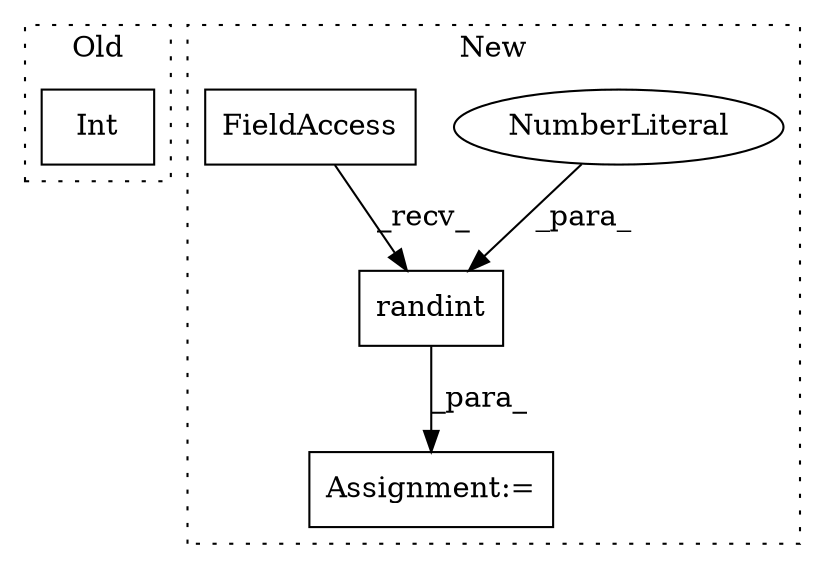 digraph G {
subgraph cluster0 {
1 [label="Int" a="32" s="4032,4055" l="4,1" shape="box"];
label = "Old";
style="dotted";
}
subgraph cluster1 {
2 [label="randint" a="32" s="6509,6533" l="8,1" shape="box"];
3 [label="NumberLiteral" a="34" s="6517" l="1" shape="ellipse"];
4 [label="FieldAccess" a="22" s="6496" l="12" shape="box"];
5 [label="Assignment:=" a="7" s="6480" l="16" shape="box"];
label = "New";
style="dotted";
}
2 -> 5 [label="_para_"];
3 -> 2 [label="_para_"];
4 -> 2 [label="_recv_"];
}